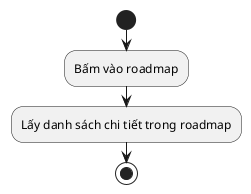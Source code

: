 @startuml LayDanhSachRoadMapContent
start
:Bấm vào roadmap;
:Lấy danh sách chi tiết trong roadmap;
stop
@enduml